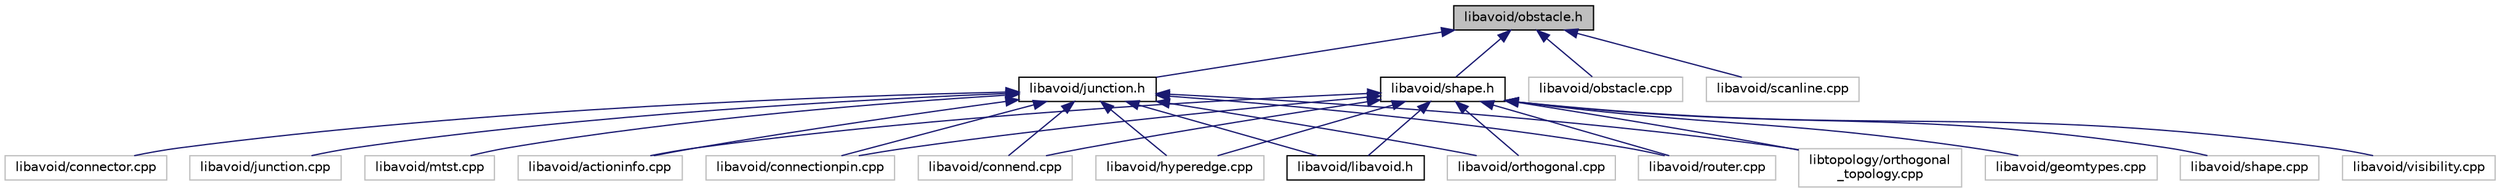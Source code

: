 digraph "libavoid/obstacle.h"
{
  edge [fontname="Helvetica",fontsize="10",labelfontname="Helvetica",labelfontsize="10"];
  node [fontname="Helvetica",fontsize="10",shape=record];
  Node1 [label="libavoid/obstacle.h",height=0.2,width=0.4,color="black", fillcolor="grey75", style="filled" fontcolor="black"];
  Node1 -> Node2 [dir="back",color="midnightblue",fontsize="10",style="solid",fontname="Helvetica"];
  Node2 [label="libavoid/shape.h",height=0.2,width=0.4,color="black", fillcolor="white", style="filled",URL="$shape_8h.html",tooltip="Contains the interface for the ShapeRef class."];
  Node2 -> Node3 [dir="back",color="midnightblue",fontsize="10",style="solid",fontname="Helvetica"];
  Node3 [label="libavoid/actioninfo.cpp",height=0.2,width=0.4,color="grey75", fillcolor="white", style="filled"];
  Node2 -> Node4 [dir="back",color="midnightblue",fontsize="10",style="solid",fontname="Helvetica"];
  Node4 [label="libavoid/connectionpin.cpp",height=0.2,width=0.4,color="grey75", fillcolor="white", style="filled"];
  Node2 -> Node5 [dir="back",color="midnightblue",fontsize="10",style="solid",fontname="Helvetica"];
  Node5 [label="libavoid/connend.cpp",height=0.2,width=0.4,color="grey75", fillcolor="white", style="filled"];
  Node2 -> Node6 [dir="back",color="midnightblue",fontsize="10",style="solid",fontname="Helvetica"];
  Node6 [label="libavoid/geomtypes.cpp",height=0.2,width=0.4,color="grey75", fillcolor="white", style="filled"];
  Node2 -> Node7 [dir="back",color="midnightblue",fontsize="10",style="solid",fontname="Helvetica"];
  Node7 [label="libavoid/hyperedge.cpp",height=0.2,width=0.4,color="grey75", fillcolor="white", style="filled"];
  Node2 -> Node8 [dir="back",color="midnightblue",fontsize="10",style="solid",fontname="Helvetica"];
  Node8 [label="libavoid/libavoid.h",height=0.2,width=0.4,color="black", fillcolor="white", style="filled",URL="$libavoid_8h.html",tooltip="Standard libavoid include file which includes all libavoid header files."];
  Node2 -> Node9 [dir="back",color="midnightblue",fontsize="10",style="solid",fontname="Helvetica"];
  Node9 [label="libavoid/orthogonal.cpp",height=0.2,width=0.4,color="grey75", fillcolor="white", style="filled"];
  Node2 -> Node10 [dir="back",color="midnightblue",fontsize="10",style="solid",fontname="Helvetica"];
  Node10 [label="libavoid/router.cpp",height=0.2,width=0.4,color="grey75", fillcolor="white", style="filled"];
  Node2 -> Node11 [dir="back",color="midnightblue",fontsize="10",style="solid",fontname="Helvetica"];
  Node11 [label="libavoid/shape.cpp",height=0.2,width=0.4,color="grey75", fillcolor="white", style="filled"];
  Node2 -> Node12 [dir="back",color="midnightblue",fontsize="10",style="solid",fontname="Helvetica"];
  Node12 [label="libavoid/visibility.cpp",height=0.2,width=0.4,color="grey75", fillcolor="white", style="filled"];
  Node2 -> Node13 [dir="back",color="midnightblue",fontsize="10",style="solid",fontname="Helvetica"];
  Node13 [label="libtopology/orthogonal\l_topology.cpp",height=0.2,width=0.4,color="grey75", fillcolor="white", style="filled"];
  Node1 -> Node14 [dir="back",color="midnightblue",fontsize="10",style="solid",fontname="Helvetica"];
  Node14 [label="libavoid/junction.h",height=0.2,width=0.4,color="black", fillcolor="white", style="filled",URL="$junction_8h.html",tooltip="Contains the interface for the JunctionRef class."];
  Node14 -> Node3 [dir="back",color="midnightblue",fontsize="10",style="solid",fontname="Helvetica"];
  Node14 -> Node4 [dir="back",color="midnightblue",fontsize="10",style="solid",fontname="Helvetica"];
  Node14 -> Node15 [dir="back",color="midnightblue",fontsize="10",style="solid",fontname="Helvetica"];
  Node15 [label="libavoid/connector.cpp",height=0.2,width=0.4,color="grey75", fillcolor="white", style="filled"];
  Node14 -> Node5 [dir="back",color="midnightblue",fontsize="10",style="solid",fontname="Helvetica"];
  Node14 -> Node7 [dir="back",color="midnightblue",fontsize="10",style="solid",fontname="Helvetica"];
  Node14 -> Node16 [dir="back",color="midnightblue",fontsize="10",style="solid",fontname="Helvetica"];
  Node16 [label="libavoid/junction.cpp",height=0.2,width=0.4,color="grey75", fillcolor="white", style="filled"];
  Node14 -> Node8 [dir="back",color="midnightblue",fontsize="10",style="solid",fontname="Helvetica"];
  Node14 -> Node17 [dir="back",color="midnightblue",fontsize="10",style="solid",fontname="Helvetica"];
  Node17 [label="libavoid/mtst.cpp",height=0.2,width=0.4,color="grey75", fillcolor="white", style="filled"];
  Node14 -> Node9 [dir="back",color="midnightblue",fontsize="10",style="solid",fontname="Helvetica"];
  Node14 -> Node10 [dir="back",color="midnightblue",fontsize="10",style="solid",fontname="Helvetica"];
  Node14 -> Node13 [dir="back",color="midnightblue",fontsize="10",style="solid",fontname="Helvetica"];
  Node1 -> Node18 [dir="back",color="midnightblue",fontsize="10",style="solid",fontname="Helvetica"];
  Node18 [label="libavoid/obstacle.cpp",height=0.2,width=0.4,color="grey75", fillcolor="white", style="filled"];
  Node1 -> Node19 [dir="back",color="midnightblue",fontsize="10",style="solid",fontname="Helvetica"];
  Node19 [label="libavoid/scanline.cpp",height=0.2,width=0.4,color="grey75", fillcolor="white", style="filled"];
}
